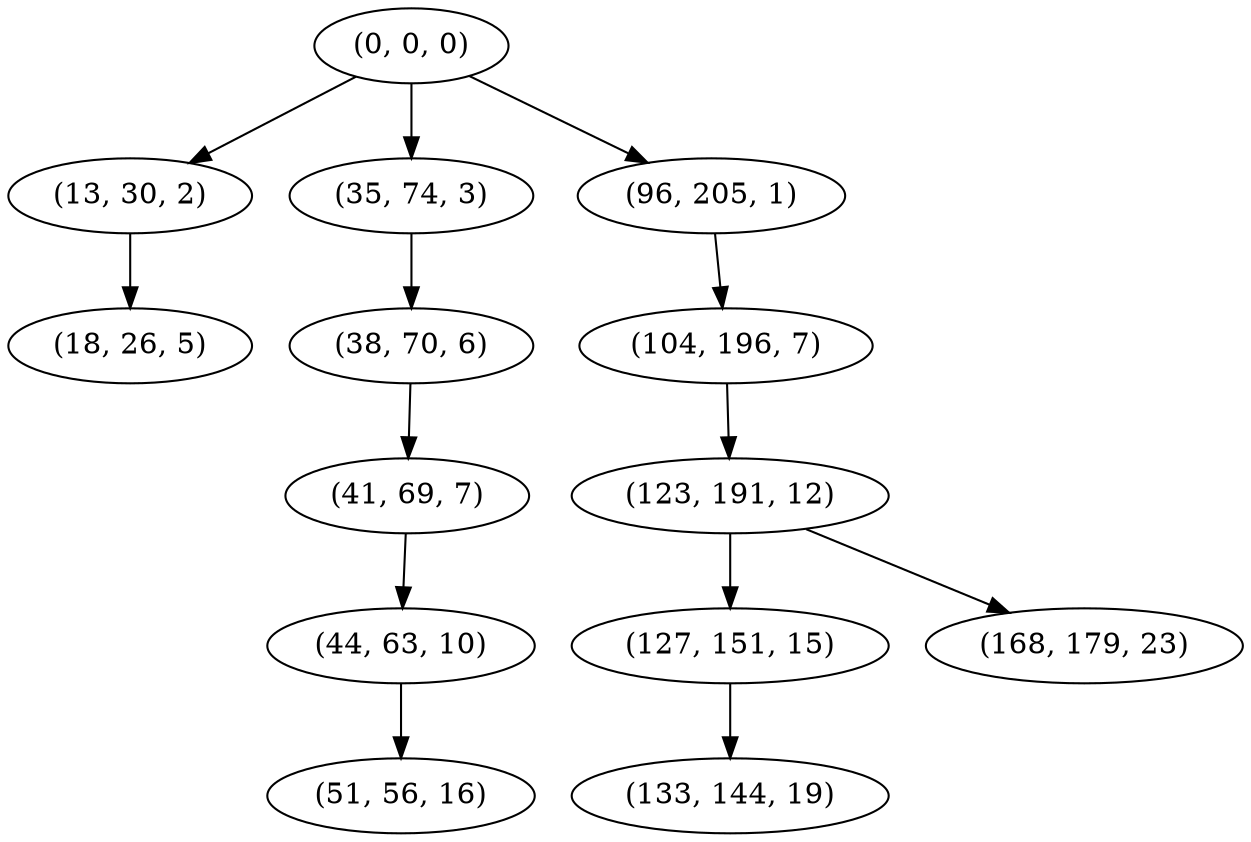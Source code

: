 digraph tree {
    "(0, 0, 0)";
    "(13, 30, 2)";
    "(18, 26, 5)";
    "(35, 74, 3)";
    "(38, 70, 6)";
    "(41, 69, 7)";
    "(44, 63, 10)";
    "(51, 56, 16)";
    "(96, 205, 1)";
    "(104, 196, 7)";
    "(123, 191, 12)";
    "(127, 151, 15)";
    "(133, 144, 19)";
    "(168, 179, 23)";
    "(0, 0, 0)" -> "(13, 30, 2)";
    "(0, 0, 0)" -> "(35, 74, 3)";
    "(0, 0, 0)" -> "(96, 205, 1)";
    "(13, 30, 2)" -> "(18, 26, 5)";
    "(35, 74, 3)" -> "(38, 70, 6)";
    "(38, 70, 6)" -> "(41, 69, 7)";
    "(41, 69, 7)" -> "(44, 63, 10)";
    "(44, 63, 10)" -> "(51, 56, 16)";
    "(96, 205, 1)" -> "(104, 196, 7)";
    "(104, 196, 7)" -> "(123, 191, 12)";
    "(123, 191, 12)" -> "(127, 151, 15)";
    "(123, 191, 12)" -> "(168, 179, 23)";
    "(127, 151, 15)" -> "(133, 144, 19)";
}
